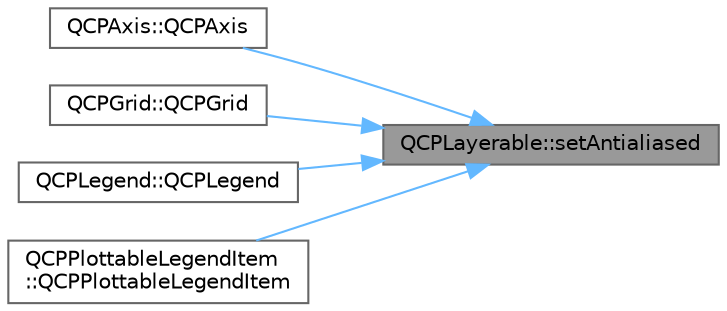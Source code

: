 digraph "QCPLayerable::setAntialiased"
{
 // LATEX_PDF_SIZE
  bgcolor="transparent";
  edge [fontname=Helvetica,fontsize=10,labelfontname=Helvetica,labelfontsize=10];
  node [fontname=Helvetica,fontsize=10,shape=box,height=0.2,width=0.4];
  rankdir="RL";
  Node1 [label="QCPLayerable::setAntialiased",height=0.2,width=0.4,color="gray40", fillcolor="grey60", style="filled", fontcolor="black",tooltip=" "];
  Node1 -> Node2 [dir="back",color="steelblue1",style="solid"];
  Node2 [label="QCPAxis::QCPAxis",height=0.2,width=0.4,color="grey40", fillcolor="white", style="filled",URL="$class_q_c_p_axis.html#ac62c042968bae0e6d474fcfc57c9b71f",tooltip=" "];
  Node1 -> Node3 [dir="back",color="steelblue1",style="solid"];
  Node3 [label="QCPGrid::QCPGrid",height=0.2,width=0.4,color="grey40", fillcolor="white", style="filled",URL="$class_q_c_p_grid.html#acd1cdd2909625388a13048b698494a17",tooltip=" "];
  Node1 -> Node4 [dir="back",color="steelblue1",style="solid"];
  Node4 [label="QCPLegend::QCPLegend",height=0.2,width=0.4,color="grey40", fillcolor="white", style="filled",URL="$class_q_c_p_legend.html#a0001a456989bd07ea378883651fabd72",tooltip=" "];
  Node1 -> Node5 [dir="back",color="steelblue1",style="solid"];
  Node5 [label="QCPPlottableLegendItem\l::QCPPlottableLegendItem",height=0.2,width=0.4,color="grey40", fillcolor="white", style="filled",URL="$class_q_c_p_plottable_legend_item.html#ac1072591fe409d3dabad51b23ee4d6c5",tooltip=" "];
}
